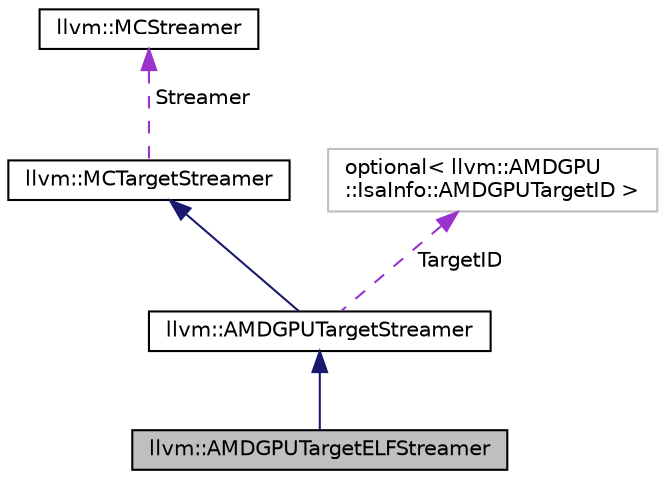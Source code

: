 digraph "llvm::AMDGPUTargetELFStreamer"
{
 // LATEX_PDF_SIZE
  bgcolor="transparent";
  edge [fontname="Helvetica",fontsize="10",labelfontname="Helvetica",labelfontsize="10"];
  node [fontname="Helvetica",fontsize="10",shape=record];
  Node1 [label="llvm::AMDGPUTargetELFStreamer",height=0.2,width=0.4,color="black", fillcolor="grey75", style="filled", fontcolor="black",tooltip=" "];
  Node2 -> Node1 [dir="back",color="midnightblue",fontsize="10",style="solid",fontname="Helvetica"];
  Node2 [label="llvm::AMDGPUTargetStreamer",height=0.2,width=0.4,color="black",URL="$classllvm_1_1AMDGPUTargetStreamer.html",tooltip=" "];
  Node3 -> Node2 [dir="back",color="midnightblue",fontsize="10",style="solid",fontname="Helvetica"];
  Node3 [label="llvm::MCTargetStreamer",height=0.2,width=0.4,color="black",URL="$classllvm_1_1MCTargetStreamer.html",tooltip="Target specific streamer interface."];
  Node4 -> Node3 [dir="back",color="darkorchid3",fontsize="10",style="dashed",label=" Streamer" ,fontname="Helvetica"];
  Node4 [label="llvm::MCStreamer",height=0.2,width=0.4,color="black",URL="$classllvm_1_1MCStreamer.html",tooltip="Streaming machine code generation interface."];
  Node5 -> Node2 [dir="back",color="darkorchid3",fontsize="10",style="dashed",label=" TargetID" ,fontname="Helvetica"];
  Node5 [label="optional\< llvm::AMDGPU\l::IsaInfo::AMDGPUTargetID \>",height=0.2,width=0.4,color="grey75",tooltip=" "];
}
